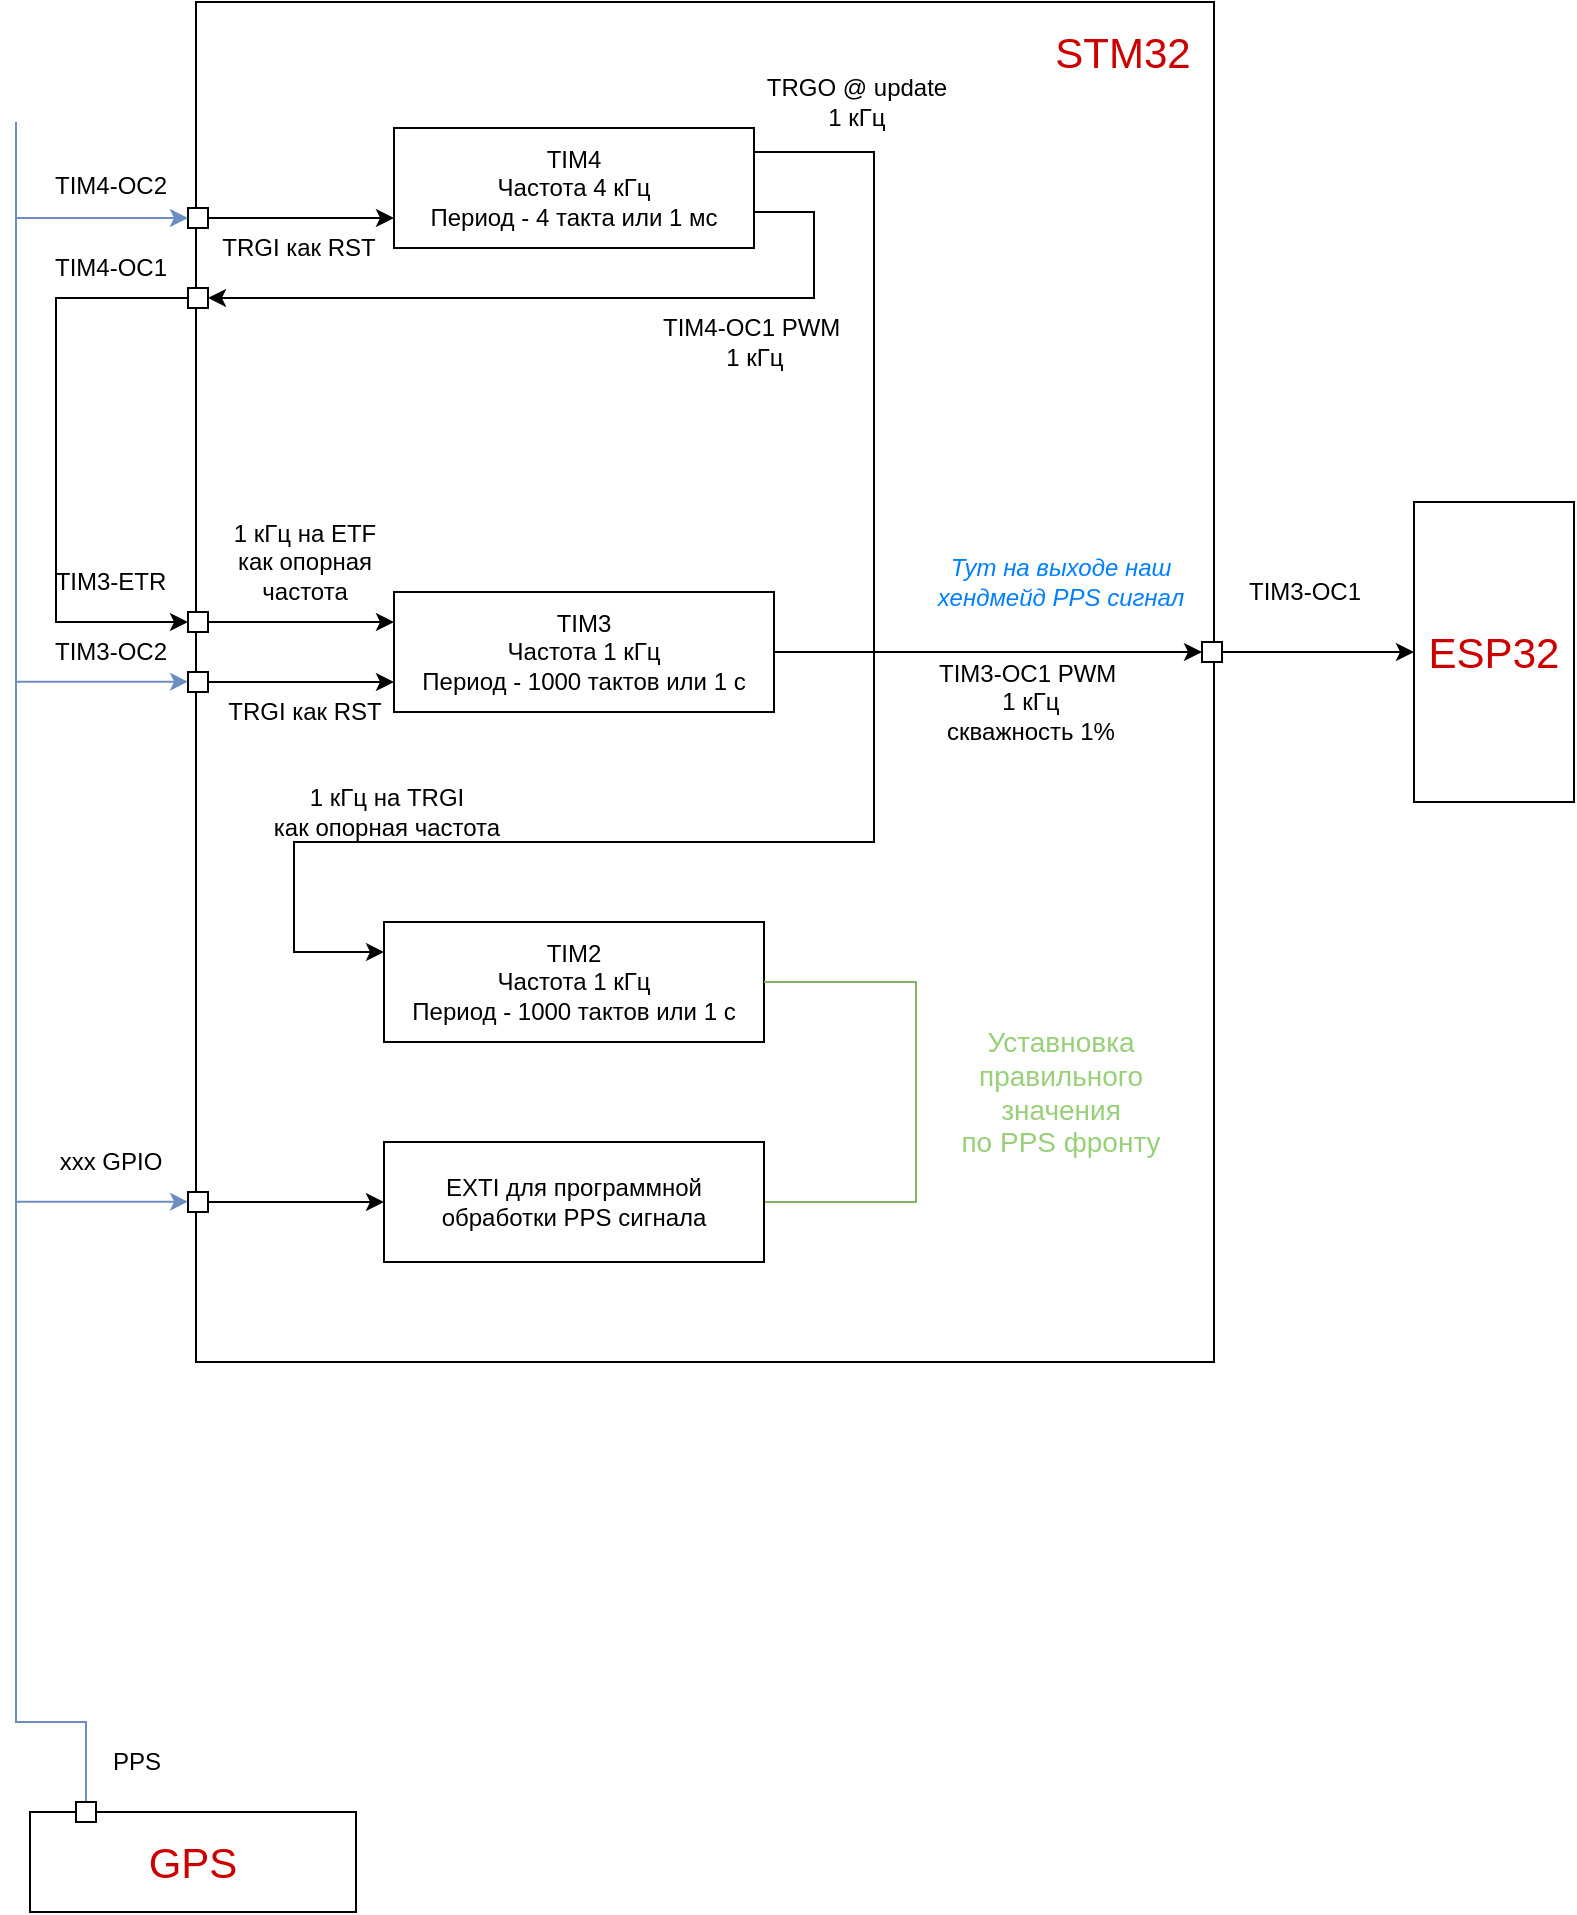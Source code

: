 <mxfile version="12.9.3" type="device"><diagram id="E7bybKmTXR1siQ_y64A5" name="Page-1"><mxGraphModel dx="773" dy="498" grid="1" gridSize="10" guides="1" tooltips="1" connect="1" arrows="1" fold="1" page="1" pageScale="1" pageWidth="827" pageHeight="1169" math="0" shadow="0"><root><mxCell id="0"/><mxCell id="1" parent="0"/><mxCell id="gHg1LfYC8kPq0DdYwUuz-53" value="&lt;font color=&quot;#cc0000&quot;&gt;GPS&lt;/font&gt;" style="rounded=0;whiteSpace=wrap;html=1;fontSize=21;fontColor=#007FFF;" vertex="1" parent="1"><mxGeometry x="37" y="935" width="163" height="50" as="geometry"/></mxCell><mxCell id="gHg1LfYC8kPq0DdYwUuz-50" value="" style="rounded=0;whiteSpace=wrap;html=1;fontSize=21;fontColor=#007FFF;" vertex="1" parent="1"><mxGeometry x="120" y="30" width="509" height="680" as="geometry"/></mxCell><mxCell id="gHg1LfYC8kPq0DdYwUuz-8" value="" style="edgeStyle=orthogonalEdgeStyle;rounded=0;orthogonalLoop=1;jettySize=auto;html=1;exitX=1;exitY=0.25;exitDx=0;exitDy=0;entryX=0;entryY=0.25;entryDx=0;entryDy=0;" edge="1" parent="1" source="gHg1LfYC8kPq0DdYwUuz-1" target="gHg1LfYC8kPq0DdYwUuz-26"><mxGeometry relative="1" as="geometry"><mxPoint x="222" y="520" as="targetPoint"/><Array as="points"><mxPoint x="459" y="105"/><mxPoint x="459" y="450"/><mxPoint x="169" y="450"/><mxPoint x="169" y="505"/></Array></mxGeometry></mxCell><mxCell id="gHg1LfYC8kPq0DdYwUuz-9" value="TRGO @ update&lt;br&gt;1 кГц" style="text;html=1;align=center;verticalAlign=middle;resizable=0;points=[];labelBackgroundColor=#ffffff;" vertex="1" connectable="0" parent="gHg1LfYC8kPq0DdYwUuz-8"><mxGeometry x="0.367" y="1" relative="1" as="geometry"><mxPoint x="128.33" y="-371" as="offset"/></mxGeometry></mxCell><mxCell id="gHg1LfYC8kPq0DdYwUuz-14" style="edgeStyle=orthogonalEdgeStyle;rounded=0;orthogonalLoop=1;jettySize=auto;html=1;exitX=1;exitY=0.75;exitDx=0;exitDy=0;entryX=1;entryY=0.5;entryDx=0;entryDy=0;" edge="1" parent="1" source="gHg1LfYC8kPq0DdYwUuz-1" target="gHg1LfYC8kPq0DdYwUuz-5"><mxGeometry relative="1" as="geometry"><mxPoint x="109" y="220" as="targetPoint"/><Array as="points"><mxPoint x="429" y="135"/><mxPoint x="429" y="178"/></Array></mxGeometry></mxCell><mxCell id="gHg1LfYC8kPq0DdYwUuz-17" value="TIM4-OC1 PWM&amp;nbsp;&lt;br&gt;1 кГц" style="text;html=1;align=center;verticalAlign=middle;resizable=0;points=[];labelBackgroundColor=#ffffff;" vertex="1" connectable="0" parent="gHg1LfYC8kPq0DdYwUuz-14"><mxGeometry x="0.029" y="-1" relative="1" as="geometry"><mxPoint x="88.46" y="23" as="offset"/></mxGeometry></mxCell><mxCell id="gHg1LfYC8kPq0DdYwUuz-1" value="TIM4&lt;br&gt;&lt;span style=&quot;white-space: nowrap&quot;&gt;Частота 4 кГц&lt;/span&gt;&lt;br style=&quot;white-space: nowrap&quot;&gt;&lt;span style=&quot;white-space: nowrap&quot;&gt;Период - 4 такта или 1 мс&lt;/span&gt;" style="rounded=0;whiteSpace=wrap;html=1;" vertex="1" parent="1"><mxGeometry x="219" y="93" width="180" height="60" as="geometry"/></mxCell><mxCell id="gHg1LfYC8kPq0DdYwUuz-20" style="edgeStyle=orthogonalEdgeStyle;rounded=0;orthogonalLoop=1;jettySize=auto;html=1;exitX=1;exitY=0.5;exitDx=0;exitDy=0;entryX=0;entryY=0.5;entryDx=0;entryDy=0;" edge="1" parent="1" source="gHg1LfYC8kPq0DdYwUuz-4" target="gHg1LfYC8kPq0DdYwUuz-19"><mxGeometry relative="1" as="geometry"/></mxCell><mxCell id="gHg1LfYC8kPq0DdYwUuz-22" value="TIM3-OC1 PWM&amp;nbsp;&lt;br&gt;1 кГц&lt;br&gt;скважность 1%" style="text;html=1;align=center;verticalAlign=middle;resizable=0;points=[];labelBackgroundColor=#ffffff;" vertex="1" connectable="0" parent="gHg1LfYC8kPq0DdYwUuz-20"><mxGeometry x="-0.423" y="-3" relative="1" as="geometry"><mxPoint x="66.67" y="22" as="offset"/></mxGeometry></mxCell><mxCell id="gHg1LfYC8kPq0DdYwUuz-4" value="TIM3&lt;br&gt;&lt;span style=&quot;white-space: nowrap&quot;&gt;Частота 1 кГц&lt;/span&gt;&lt;br style=&quot;white-space: nowrap&quot;&gt;&lt;span style=&quot;white-space: nowrap&quot;&gt;Период - 1000 тактов или 1 с&lt;/span&gt;" style="rounded=0;whiteSpace=wrap;html=1;" vertex="1" parent="1"><mxGeometry x="219" y="325" width="190" height="60" as="geometry"/></mxCell><mxCell id="gHg1LfYC8kPq0DdYwUuz-18" style="edgeStyle=orthogonalEdgeStyle;rounded=0;orthogonalLoop=1;jettySize=auto;html=1;exitX=0;exitY=0.5;exitDx=0;exitDy=0;entryX=0;entryY=0.5;entryDx=0;entryDy=0;" edge="1" parent="1" source="gHg1LfYC8kPq0DdYwUuz-5" target="gHg1LfYC8kPq0DdYwUuz-6"><mxGeometry relative="1" as="geometry"><Array as="points"><mxPoint x="50" y="178"/><mxPoint x="50" y="340"/></Array></mxGeometry></mxCell><mxCell id="gHg1LfYC8kPq0DdYwUuz-5" value="" style="whiteSpace=wrap;html=1;aspect=fixed;" vertex="1" parent="1"><mxGeometry x="116" y="173" width="10" height="10" as="geometry"/></mxCell><mxCell id="gHg1LfYC8kPq0DdYwUuz-32" style="edgeStyle=orthogonalEdgeStyle;rounded=0;orthogonalLoop=1;jettySize=auto;html=1;exitX=1;exitY=0.5;exitDx=0;exitDy=0;entryX=0;entryY=0.25;entryDx=0;entryDy=0;fontColor=#007FFF;" edge="1" parent="1" source="gHg1LfYC8kPq0DdYwUuz-6" target="gHg1LfYC8kPq0DdYwUuz-4"><mxGeometry relative="1" as="geometry"/></mxCell><mxCell id="gHg1LfYC8kPq0DdYwUuz-6" value="" style="whiteSpace=wrap;html=1;aspect=fixed;" vertex="1" parent="1"><mxGeometry x="116" y="335" width="10" height="10" as="geometry"/></mxCell><mxCell id="gHg1LfYC8kPq0DdYwUuz-13" value="TIM4-OC1" style="text;html=1;align=center;verticalAlign=middle;resizable=0;points=[];autosize=1;" vertex="1" parent="1"><mxGeometry x="42" y="153" width="70" height="20" as="geometry"/></mxCell><mxCell id="gHg1LfYC8kPq0DdYwUuz-52" style="edgeStyle=orthogonalEdgeStyle;rounded=0;orthogonalLoop=1;jettySize=auto;html=1;exitX=1;exitY=0.5;exitDx=0;exitDy=0;entryX=0;entryY=0.5;entryDx=0;entryDy=0;fontSize=21;fontColor=#007FFF;" edge="1" parent="1" source="gHg1LfYC8kPq0DdYwUuz-19" target="gHg1LfYC8kPq0DdYwUuz-51"><mxGeometry relative="1" as="geometry"/></mxCell><mxCell id="gHg1LfYC8kPq0DdYwUuz-19" value="" style="whiteSpace=wrap;html=1;aspect=fixed;" vertex="1" parent="1"><mxGeometry x="623" y="350" width="10" height="10" as="geometry"/></mxCell><mxCell id="gHg1LfYC8kPq0DdYwUuz-21" value="TIM3-OC1" style="text;html=1;align=center;verticalAlign=middle;resizable=0;points=[];autosize=1;" vertex="1" parent="1"><mxGeometry x="639" y="315" width="70" height="20" as="geometry"/></mxCell><mxCell id="gHg1LfYC8kPq0DdYwUuz-23" value="&lt;i&gt;Тут на выходе наш &lt;br&gt;хендмейд PPS сигнал&lt;/i&gt;" style="text;html=1;align=center;verticalAlign=middle;resizable=0;points=[];autosize=1;fontColor=#007FFF;" vertex="1" parent="1"><mxGeometry x="482" y="305" width="140" height="30" as="geometry"/></mxCell><mxCell id="gHg1LfYC8kPq0DdYwUuz-26" value="TIM2&lt;br&gt;&lt;span style=&quot;white-space: nowrap&quot;&gt;Частота 1 кГц&lt;/span&gt;&lt;br style=&quot;white-space: nowrap&quot;&gt;&lt;span style=&quot;white-space: nowrap&quot;&gt;Период - 1000 тактов или 1 с&lt;/span&gt;" style="rounded=0;whiteSpace=wrap;html=1;" vertex="1" parent="1"><mxGeometry x="214" y="490" width="190" height="60" as="geometry"/></mxCell><mxCell id="gHg1LfYC8kPq0DdYwUuz-31" value="TIM3-ETR" style="text;html=1;align=center;verticalAlign=middle;resizable=0;points=[];autosize=1;" vertex="1" parent="1"><mxGeometry x="42" y="310" width="70" height="20" as="geometry"/></mxCell><mxCell id="gHg1LfYC8kPq0DdYwUuz-33" value="&lt;font color=&quot;#000000&quot;&gt;1 кГц на ETF&lt;br&gt;как опорная&lt;br&gt;частота&lt;br&gt;&lt;/font&gt;" style="text;html=1;align=center;verticalAlign=middle;resizable=0;points=[];autosize=1;fontColor=#007FFF;" vertex="1" parent="1"><mxGeometry x="129" y="285" width="90" height="50" as="geometry"/></mxCell><mxCell id="gHg1LfYC8kPq0DdYwUuz-35" value="&lt;font color=&quot;#000000&quot;&gt;1 кГц на TRGI&lt;br&gt;как опорная частота&lt;br&gt;&lt;/font&gt;" style="text;html=1;align=center;verticalAlign=middle;resizable=0;points=[];autosize=1;fontColor=#007FFF;" vertex="1" parent="1"><mxGeometry x="150" y="420" width="130" height="30" as="geometry"/></mxCell><mxCell id="gHg1LfYC8kPq0DdYwUuz-41" style="edgeStyle=orthogonalEdgeStyle;rounded=0;orthogonalLoop=1;jettySize=auto;html=1;exitX=1;exitY=0.5;exitDx=0;exitDy=0;entryX=0;entryY=0.75;entryDx=0;entryDy=0;fontColor=#007FFF;" edge="1" parent="1" source="gHg1LfYC8kPq0DdYwUuz-36" target="gHg1LfYC8kPq0DdYwUuz-1"><mxGeometry relative="1" as="geometry"><mxPoint x="214" y="130.0" as="targetPoint"/></mxGeometry></mxCell><mxCell id="gHg1LfYC8kPq0DdYwUuz-36" value="" style="whiteSpace=wrap;html=1;aspect=fixed;" vertex="1" parent="1"><mxGeometry x="116" y="133" width="10" height="10" as="geometry"/></mxCell><mxCell id="gHg1LfYC8kPq0DdYwUuz-40" style="edgeStyle=orthogonalEdgeStyle;rounded=0;orthogonalLoop=1;jettySize=auto;html=1;exitX=1;exitY=0.5;exitDx=0;exitDy=0;entryX=0;entryY=0.75;entryDx=0;entryDy=0;fontColor=#007FFF;" edge="1" parent="1" source="gHg1LfYC8kPq0DdYwUuz-37" target="gHg1LfYC8kPq0DdYwUuz-4"><mxGeometry relative="1" as="geometry"/></mxCell><mxCell id="gHg1LfYC8kPq0DdYwUuz-37" value="" style="whiteSpace=wrap;html=1;aspect=fixed;" vertex="1" parent="1"><mxGeometry x="116" y="365" width="10" height="10" as="geometry"/></mxCell><mxCell id="gHg1LfYC8kPq0DdYwUuz-38" value="TIM3-OC2" style="text;html=1;align=center;verticalAlign=middle;resizable=0;points=[];autosize=1;" vertex="1" parent="1"><mxGeometry x="42" y="345" width="70" height="20" as="geometry"/></mxCell><mxCell id="gHg1LfYC8kPq0DdYwUuz-39" value="TIM4-OC2" style="text;html=1;align=center;verticalAlign=middle;resizable=0;points=[];autosize=1;" vertex="1" parent="1"><mxGeometry x="42" y="112" width="70" height="20" as="geometry"/></mxCell><mxCell id="gHg1LfYC8kPq0DdYwUuz-65" style="edgeStyle=orthogonalEdgeStyle;rounded=0;orthogonalLoop=1;jettySize=auto;html=1;exitX=1;exitY=0.5;exitDx=0;exitDy=0;entryX=1;entryY=0.5;entryDx=0;entryDy=0;endArrow=none;endFill=0;fontSize=21;fontColor=#007FFF;fillColor=#d5e8d4;strokeColor=#82b366;" edge="1" parent="1" source="gHg1LfYC8kPq0DdYwUuz-42" target="gHg1LfYC8kPq0DdYwUuz-26"><mxGeometry relative="1" as="geometry"><Array as="points"><mxPoint x="480" y="630"/><mxPoint x="480" y="520"/></Array></mxGeometry></mxCell><mxCell id="gHg1LfYC8kPq0DdYwUuz-42" value="EXTI для программной обработки PPS сигнала" style="rounded=0;whiteSpace=wrap;html=1;" vertex="1" parent="1"><mxGeometry x="214" y="600" width="190" height="60" as="geometry"/></mxCell><mxCell id="gHg1LfYC8kPq0DdYwUuz-44" value="" style="whiteSpace=wrap;html=1;aspect=fixed;" vertex="1" parent="1"><mxGeometry x="116" y="625" width="10" height="10" as="geometry"/></mxCell><mxCell id="gHg1LfYC8kPq0DdYwUuz-45" style="edgeStyle=orthogonalEdgeStyle;rounded=0;orthogonalLoop=1;jettySize=auto;html=1;exitX=1;exitY=0.5;exitDx=0;exitDy=0;entryX=0;entryY=0.5;entryDx=0;entryDy=0;fontColor=#007FFF;" edge="1" parent="1" source="gHg1LfYC8kPq0DdYwUuz-44" target="gHg1LfYC8kPq0DdYwUuz-42"><mxGeometry relative="1" as="geometry"><mxPoint x="132" y="545" as="sourcePoint"/><mxPoint x="224" y="545" as="targetPoint"/></mxGeometry></mxCell><mxCell id="gHg1LfYC8kPq0DdYwUuz-46" value="xxx GPIO" style="text;html=1;align=center;verticalAlign=middle;resizable=0;points=[];autosize=1;" vertex="1" parent="1"><mxGeometry x="42" y="600" width="70" height="20" as="geometry"/></mxCell><mxCell id="gHg1LfYC8kPq0DdYwUuz-49" value="&lt;font color=&quot;#cc0000&quot; style=&quot;font-size: 21px;&quot;&gt;STM32&lt;/font&gt;" style="text;html=1;align=center;verticalAlign=middle;resizable=0;points=[];autosize=1;fontColor=#007FFF;fontSize=21;" vertex="1" parent="1"><mxGeometry x="543" y="40" width="80" height="30" as="geometry"/></mxCell><mxCell id="gHg1LfYC8kPq0DdYwUuz-51" value="&lt;font color=&quot;#cc0000&quot;&gt;ESP32&lt;/font&gt;" style="rounded=0;whiteSpace=wrap;html=1;fontSize=21;fontColor=#007FFF;" vertex="1" parent="1"><mxGeometry x="729" y="280" width="80" height="150" as="geometry"/></mxCell><mxCell id="gHg1LfYC8kPq0DdYwUuz-55" value="&lt;font color=&quot;#000000&quot;&gt;TRGI как RST&lt;br&gt;&lt;/font&gt;" style="text;html=1;align=center;verticalAlign=middle;resizable=0;points=[];autosize=1;fontColor=#007FFF;" vertex="1" parent="1"><mxGeometry x="129" y="375" width="90" height="20" as="geometry"/></mxCell><mxCell id="gHg1LfYC8kPq0DdYwUuz-58" value="&lt;font color=&quot;#000000&quot;&gt;TRGI как RST&lt;br&gt;&lt;/font&gt;" style="text;html=1;align=center;verticalAlign=middle;resizable=0;points=[];autosize=1;fontColor=#007FFF;" vertex="1" parent="1"><mxGeometry x="126" y="143" width="90" height="20" as="geometry"/></mxCell><mxCell id="gHg1LfYC8kPq0DdYwUuz-61" style="edgeStyle=orthogonalEdgeStyle;rounded=0;orthogonalLoop=1;jettySize=auto;html=1;exitX=0.5;exitY=0;exitDx=0;exitDy=0;fontSize=21;fontColor=#007FFF;endArrow=none;endFill=0;fillColor=#dae8fc;strokeColor=#6c8ebf;" edge="1" parent="1" source="gHg1LfYC8kPq0DdYwUuz-59"><mxGeometry relative="1" as="geometry"><mxPoint x="30" y="90" as="targetPoint"/><Array as="points"><mxPoint x="65" y="890"/><mxPoint x="30" y="890"/></Array></mxGeometry></mxCell><mxCell id="gHg1LfYC8kPq0DdYwUuz-59" value="" style="whiteSpace=wrap;html=1;aspect=fixed;" vertex="1" parent="1"><mxGeometry x="60" y="930" width="10" height="10" as="geometry"/></mxCell><mxCell id="gHg1LfYC8kPq0DdYwUuz-60" value="PPS" style="text;html=1;align=center;verticalAlign=middle;resizable=0;points=[];autosize=1;" vertex="1" parent="1"><mxGeometry x="70" y="900" width="40" height="20" as="geometry"/></mxCell><mxCell id="gHg1LfYC8kPq0DdYwUuz-62" value="" style="endArrow=classic;html=1;fontSize=21;fontColor=#007FFF;entryX=0;entryY=0.5;entryDx=0;entryDy=0;fillColor=#dae8fc;strokeColor=#6c8ebf;" edge="1" parent="1" target="gHg1LfYC8kPq0DdYwUuz-36"><mxGeometry width="50" height="50" relative="1" as="geometry"><mxPoint x="30" y="138" as="sourcePoint"/><mxPoint x="92" y="125" as="targetPoint"/></mxGeometry></mxCell><mxCell id="gHg1LfYC8kPq0DdYwUuz-63" value="" style="endArrow=classic;html=1;fontSize=21;fontColor=#007FFF;entryX=0;entryY=0.5;entryDx=0;entryDy=0;fillColor=#dae8fc;strokeColor=#6c8ebf;" edge="1" parent="1"><mxGeometry width="50" height="50" relative="1" as="geometry"><mxPoint x="30" y="369.83" as="sourcePoint"/><mxPoint x="116" y="369.83" as="targetPoint"/></mxGeometry></mxCell><mxCell id="gHg1LfYC8kPq0DdYwUuz-64" value="" style="endArrow=classic;html=1;fontSize=21;fontColor=#007FFF;entryX=0;entryY=0.5;entryDx=0;entryDy=0;fillColor=#dae8fc;strokeColor=#6c8ebf;" edge="1" parent="1"><mxGeometry width="50" height="50" relative="1" as="geometry"><mxPoint x="30" y="629.83" as="sourcePoint"/><mxPoint x="116" y="629.83" as="targetPoint"/></mxGeometry></mxCell><mxCell id="gHg1LfYC8kPq0DdYwUuz-66" value="&lt;font color=&quot;#97d077&quot; style=&quot;font-size: 14px&quot;&gt;&lt;span style=&quot;font-size: 14px&quot;&gt;Уставновка&lt;br&gt;правильного&lt;br&gt;значения&lt;br style=&quot;font-size: 14px&quot;&gt;по PPS фронту&lt;br style=&quot;font-size: 14px&quot;&gt;&lt;/span&gt;&lt;/font&gt;" style="text;html=1;align=center;verticalAlign=middle;resizable=0;points=[];autosize=1;fontSize=14;fontColor=#007FFF;" vertex="1" parent="1"><mxGeometry x="497" y="540" width="110" height="70" as="geometry"/></mxCell></root></mxGraphModel></diagram></mxfile>